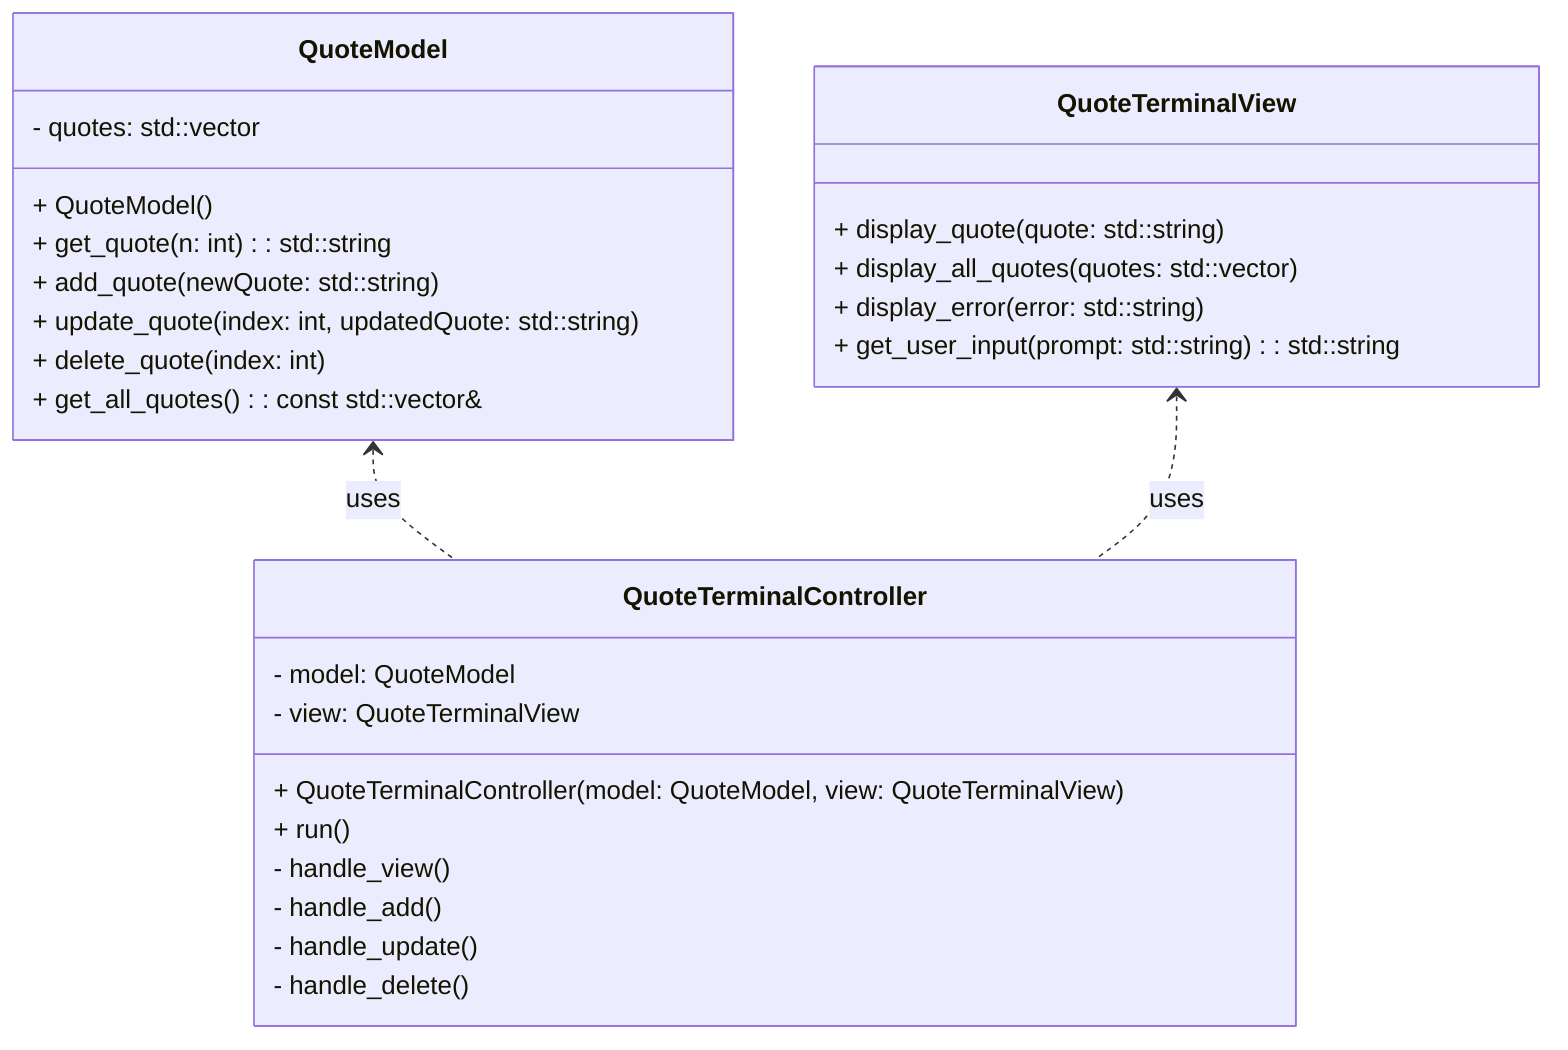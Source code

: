 classDiagram
    class QuoteModel {
        - quotes: std::vector<std::string>
        + QuoteModel()
        + get_quote(n: int): std::string
        + add_quote(newQuote: std::string)
        + update_quote(index: int, updatedQuote: std::string)
        + delete_quote(index: int)
        + get_all_quotes(): const std::vector<std::string>&
    }

    class QuoteTerminalView {
        + display_quote(quote: std::string)
        + display_all_quotes(quotes: std::vector<std::string>)
        + display_error(error: std::string)
        + get_user_input(prompt: std::string): std::string
    }

    class QuoteTerminalController {
        - model: QuoteModel
        - view: QuoteTerminalView
        + QuoteTerminalController(model: QuoteModel, view: QuoteTerminalView)
        + run()
        - handle_view()
        - handle_add()
        - handle_update()
        - handle_delete()
    }

    QuoteModel <.. QuoteTerminalController : uses
    QuoteTerminalView <.. QuoteTerminalController : uses